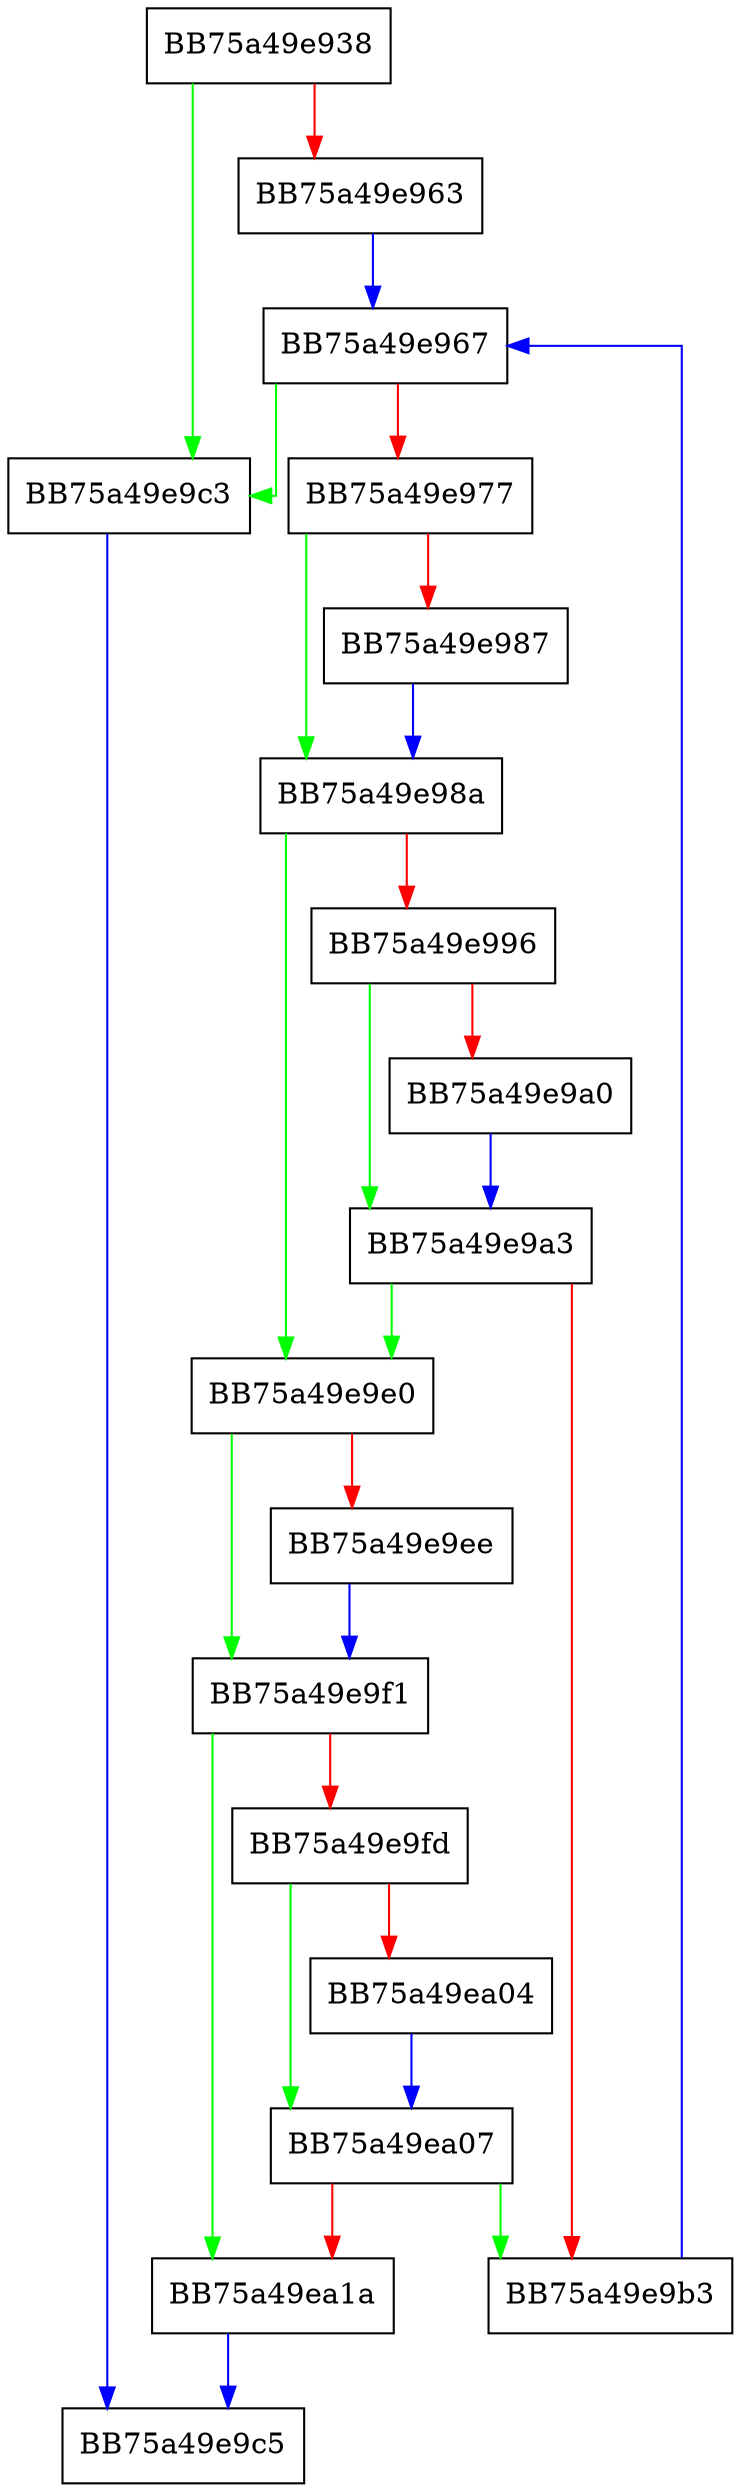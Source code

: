 digraph IsSpynetAttributeExcluded {
  node [shape="box"];
  graph [splines=ortho];
  BB75a49e938 -> BB75a49e9c3 [color="green"];
  BB75a49e938 -> BB75a49e963 [color="red"];
  BB75a49e963 -> BB75a49e967 [color="blue"];
  BB75a49e967 -> BB75a49e9c3 [color="green"];
  BB75a49e967 -> BB75a49e977 [color="red"];
  BB75a49e977 -> BB75a49e98a [color="green"];
  BB75a49e977 -> BB75a49e987 [color="red"];
  BB75a49e987 -> BB75a49e98a [color="blue"];
  BB75a49e98a -> BB75a49e9e0 [color="green"];
  BB75a49e98a -> BB75a49e996 [color="red"];
  BB75a49e996 -> BB75a49e9a3 [color="green"];
  BB75a49e996 -> BB75a49e9a0 [color="red"];
  BB75a49e9a0 -> BB75a49e9a3 [color="blue"];
  BB75a49e9a3 -> BB75a49e9e0 [color="green"];
  BB75a49e9a3 -> BB75a49e9b3 [color="red"];
  BB75a49e9b3 -> BB75a49e967 [color="blue"];
  BB75a49e9c3 -> BB75a49e9c5 [color="blue"];
  BB75a49e9e0 -> BB75a49e9f1 [color="green"];
  BB75a49e9e0 -> BB75a49e9ee [color="red"];
  BB75a49e9ee -> BB75a49e9f1 [color="blue"];
  BB75a49e9f1 -> BB75a49ea1a [color="green"];
  BB75a49e9f1 -> BB75a49e9fd [color="red"];
  BB75a49e9fd -> BB75a49ea07 [color="green"];
  BB75a49e9fd -> BB75a49ea04 [color="red"];
  BB75a49ea04 -> BB75a49ea07 [color="blue"];
  BB75a49ea07 -> BB75a49e9b3 [color="green"];
  BB75a49ea07 -> BB75a49ea1a [color="red"];
  BB75a49ea1a -> BB75a49e9c5 [color="blue"];
}